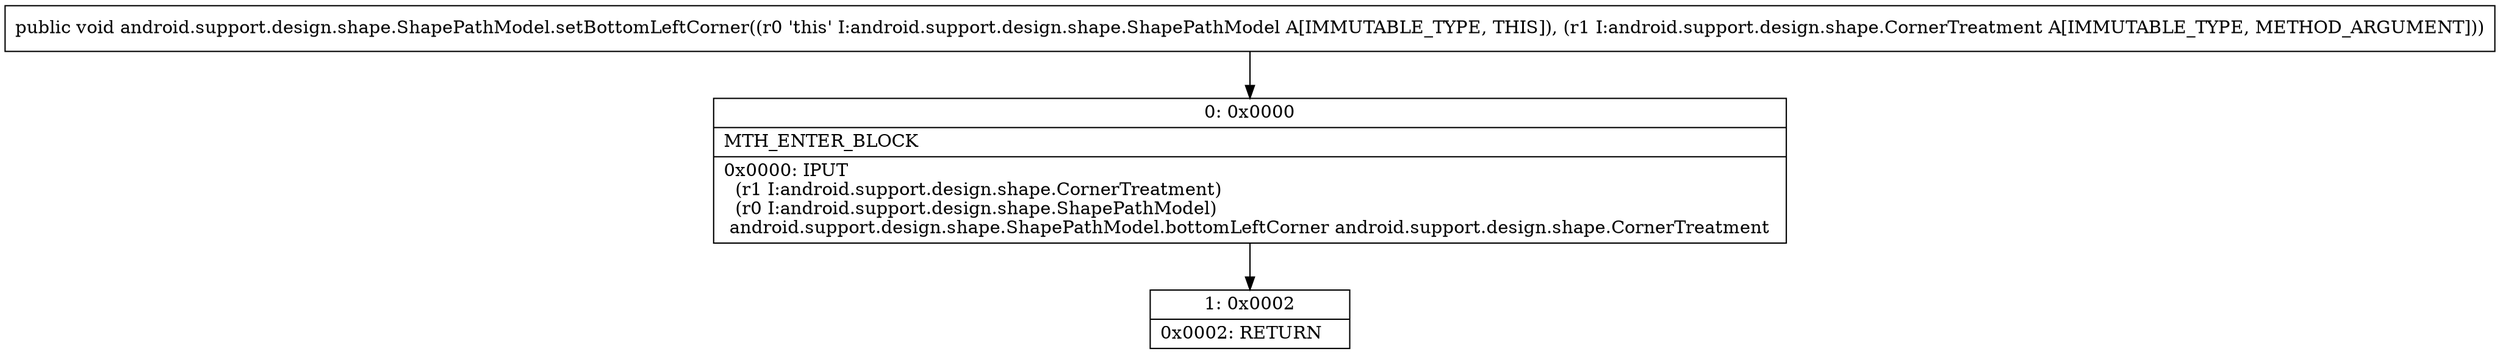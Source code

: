 digraph "CFG forandroid.support.design.shape.ShapePathModel.setBottomLeftCorner(Landroid\/support\/design\/shape\/CornerTreatment;)V" {
Node_0 [shape=record,label="{0\:\ 0x0000|MTH_ENTER_BLOCK\l|0x0000: IPUT  \l  (r1 I:android.support.design.shape.CornerTreatment)\l  (r0 I:android.support.design.shape.ShapePathModel)\l android.support.design.shape.ShapePathModel.bottomLeftCorner android.support.design.shape.CornerTreatment \l}"];
Node_1 [shape=record,label="{1\:\ 0x0002|0x0002: RETURN   \l}"];
MethodNode[shape=record,label="{public void android.support.design.shape.ShapePathModel.setBottomLeftCorner((r0 'this' I:android.support.design.shape.ShapePathModel A[IMMUTABLE_TYPE, THIS]), (r1 I:android.support.design.shape.CornerTreatment A[IMMUTABLE_TYPE, METHOD_ARGUMENT])) }"];
MethodNode -> Node_0;
Node_0 -> Node_1;
}

